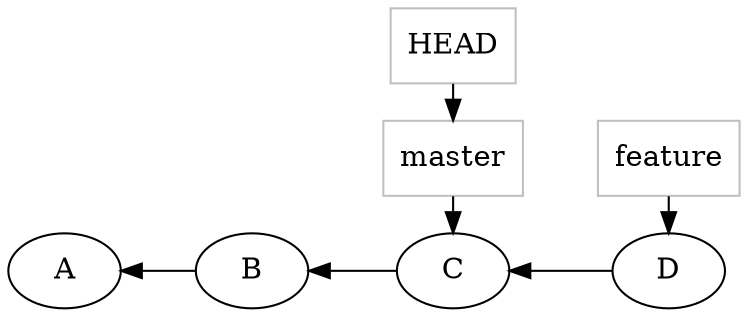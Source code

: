 digraph repo {
	rankdir="RL";
	C -> B;
	B -> A;
	D -> C;
	node [rank=3,shape=box, color=grey] master;
	node [rank=3,shape=box, color=grey] feature;
	master -> C;
	HEAD -> master;
	feature -> D;
	{ rank = same; C; master;HEAD;}
	{ rank = same; D; feature;}
}
